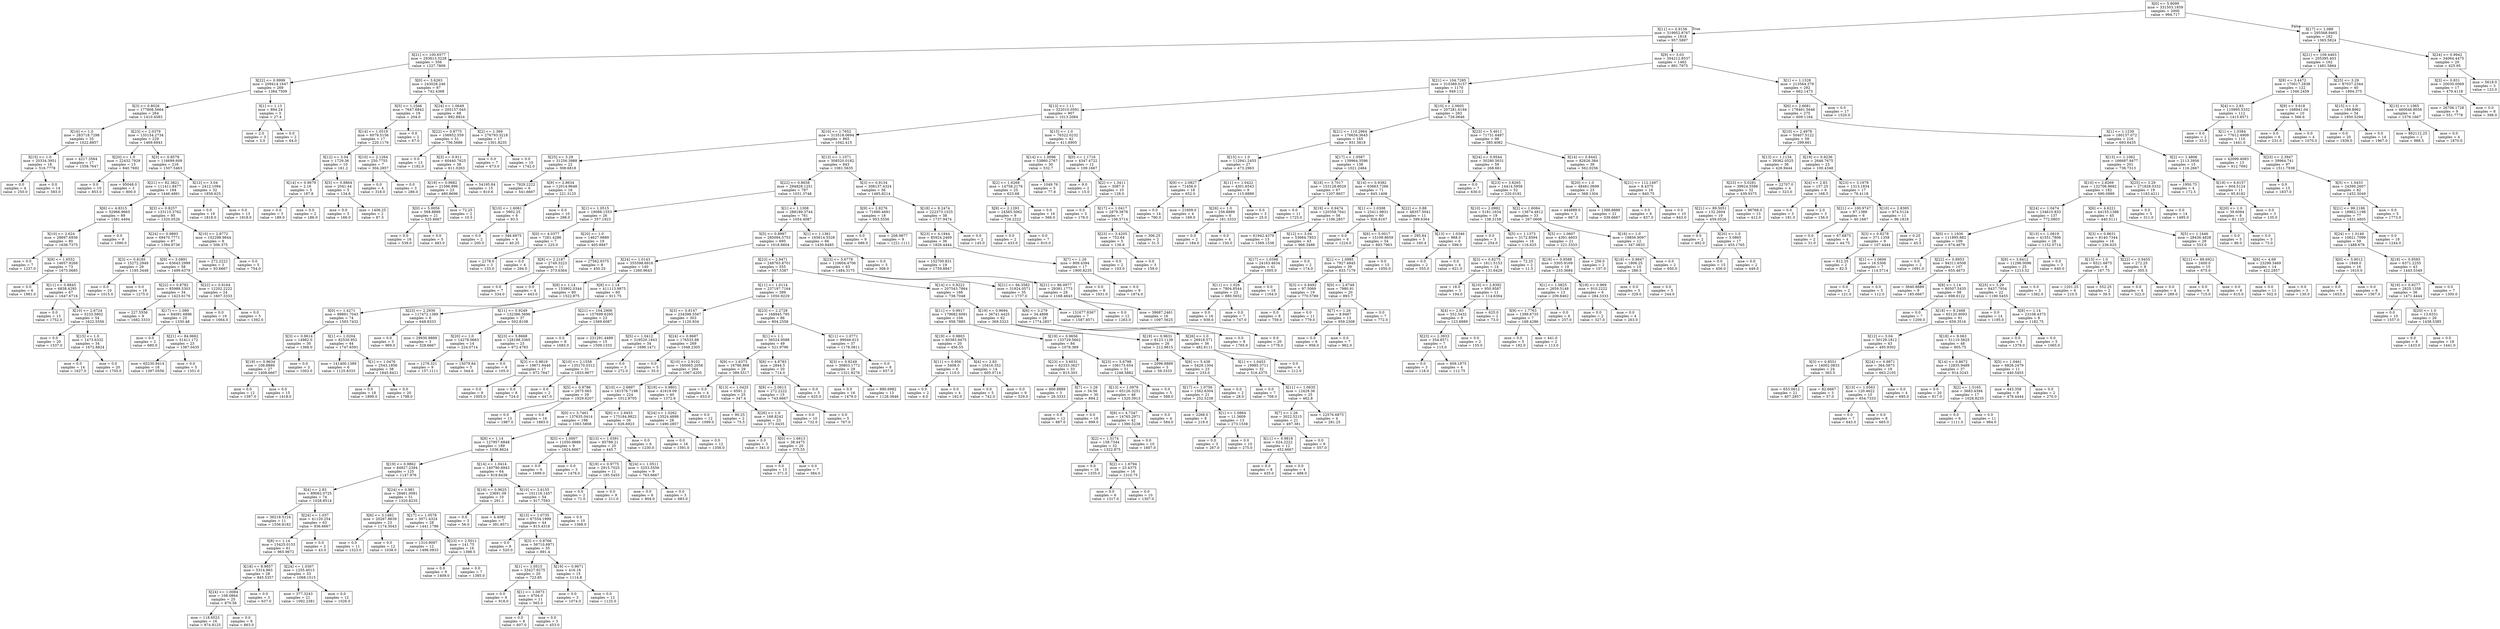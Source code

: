 digraph Tree {
node [shape=box] ;
0 [label="X[0] <= 5.8099\nmse = 331503.1859\nsamples = 2000\nvalue = 994.717"] ;
1 [label="X[11] <= 0.9156\nmse = 319952.8767\nsamples = 1818\nvalue = 957.5897"] ;
0 -> 1 [labeldistance=2.5, labelangle=45, headlabel="True"] ;
2 [label="X[21] <= 100.6577\nmse = 293813.3228\nsamples = 356\nvalue = 1227.7809"] ;
1 -> 2 ;
3 [label="X[22] <= 0.9999\nmse = 209414.1647\nsamples = 269\nvalue = 1384.7509"] ;
2 -> 3 ;
4 [label="X[3] <= 0.8026\nmse = 177808.5664\nsamples = 264\nvalue = 1410.4583"] ;
3 -> 4 ;
5 [label="X[16] <= 1.0\nmse = 283718.7298\nsamples = 35\nvalue = 1022.8857"] ;
4 -> 5 ;
6 [label="X[15] <= 1.0\nmse = 20334.3951\nsamples = 18\nvalue = 516.7778"] ;
5 -> 6 ;
7 [label="mse = 0.0\nsamples = 4\nvalue = 250.0"] ;
6 -> 7 ;
8 [label="mse = 0.0\nsamples = 14\nvalue = 593.0"] ;
6 -> 8 ;
9 [label="mse = 4217.3564\nsamples = 17\nvalue = 1558.7647"] ;
5 -> 9 ;
10 [label="X[23] <= 2.0379\nmse = 135154.2734\nsamples = 229\nvalue = 1469.6943"] ;
4 -> 10 ;
11 [label="X[20] <= 1.0\nmse = 22432.7929\nsamples = 13\nvalue = 840.7692"] ;
10 -> 11 ;
12 [label="mse = 0.0\nsamples = 10\nvalue = 853.0"] ;
11 -> 12 ;
13 [label="mse = 95048.0\nsamples = 3\nvalue = 800.0"] ;
11 -> 13 ;
14 [label="X[3] <= 0.8579\nmse = 116699.609\nsamples = 216\nvalue = 1507.5463"] ;
10 -> 14 ;
15 [label="X[21] <= 82.3821\nmse = 111411.8477\nsamples = 184\nvalue = 1446.4891"] ;
14 -> 15 ;
16 [label="X[6] <= 4.8315\nmse = 52966.9665\nsamples = 89\nvalue = 1581.4494"] ;
15 -> 16 ;
17 [label="X[10] <= 2.624\nmse = 28697.6936\nsamples = 80\nvalue = 1636.7375"] ;
16 -> 17 ;
18 [label="mse = 0.0\nsamples = 7\nvalue = 1237.0"] ;
17 -> 18 ;
19 [label="X[9] <= 1.6552\nmse = 14657.9268\nsamples = 73\nvalue = 1675.0685"] ;
17 -> 19 ;
20 [label="mse = 0.0\nsamples = 6\nvalue = 1981.0"] ;
19 -> 20 ;
21 [label="X[11] <= 0.8845\nmse = 6838.4295\nsamples = 67\nvalue = 1647.6716"] ;
19 -> 21 ;
22 [label="mse = 0.0\nsamples = 13\nvalue = 1752.0"] ;
21 -> 22 ;
23 [label="X[10] <= 2.6724\nmse = 5233.5802\nsamples = 54\nvalue = 1622.5556"] ;
21 -> 23 ;
24 [label="mse = 0.0\nsamples = 20\nvalue = 1537.0"] ;
23 -> 24 ;
25 [label="X[15] <= 1.0\nmse = 1473.6332\nsamples = 34\nvalue = 1672.8824"] ;
23 -> 25 ;
26 [label="mse = 0.0\nsamples = 14\nvalue = 1627.0"] ;
25 -> 26 ;
27 [label="mse = 0.0\nsamples = 20\nvalue = 1705.0"] ;
25 -> 27 ;
28 [label="mse = 0.0\nsamples = 9\nvalue = 1090.0"] ;
16 -> 28 ;
29 [label="X[3] <= 0.8257\nmse = 133115.3762\nsamples = 95\nvalue = 1320.0526"] ;
15 -> 29 ;
30 [label="X[24] <= 0.9893\nmse = 69470.7771\nsamples = 87\nvalue = 1394.8736"] ;
29 -> 30 ;
31 [label="X[3] <= 0.8185\nmse = 15272.2949\nsamples = 29\nvalue = 1185.3448"] ;
30 -> 31 ;
32 [label="mse = 0.0\nsamples = 10\nvalue = 1015.0"] ;
31 -> 32 ;
33 [label="mse = 0.0\nsamples = 19\nvalue = 1275.0"] ;
31 -> 33 ;
34 [label="X[9] <= 3.0891\nmse = 63643.2999\nsamples = 58\nvalue = 1499.6379"] ;
30 -> 34 ;
35 [label="X[22] <= 0.8782\nmse = 85988.5303\nsamples = 34\nvalue = 1423.6176"] ;
34 -> 35 ;
36 [label="mse = 227.5556\nsamples = 9\nvalue = 1682.3333"] ;
35 -> 36 ;
37 [label="X[17] <= 1.089\nmse = 84091.6896\nsamples = 25\nvalue = 1330.48"] ;
35 -> 37 ;
38 [label="mse = 0.0\nsamples = 2\nvalue = 680.0"] ;
37 -> 38 ;
39 [label="X[21] <= 84.9662\nmse = 51411.172\nsamples = 23\nvalue = 1387.0435"] ;
37 -> 39 ;
40 [label="mse = 65230.9414\nsamples = 18\nvalue = 1397.0556"] ;
39 -> 40 ;
41 [label="mse = 0.0\nsamples = 5\nvalue = 1351.0"] ;
39 -> 41 ;
42 [label="X[22] <= 0.9164\nmse = 12202.2222\nsamples = 24\nvalue = 1607.3333"] ;
34 -> 42 ;
43 [label="mse = 0.0\nsamples = 19\nvalue = 1664.0"] ;
42 -> 43 ;
44 [label="mse = 0.0\nsamples = 5\nvalue = 1392.0"] ;
42 -> 44 ;
45 [label="X[10] <= 2.8772\nmse = 102298.9844\nsamples = 8\nvalue = 506.375"] ;
29 -> 45 ;
46 [label="mse = 272.2222\nsamples = 3\nvalue = 93.6667"] ;
45 -> 46 ;
47 [label="mse = 0.0\nsamples = 5\nvalue = 754.0"] ;
45 -> 47 ;
48 [label="X[12] <= 3.04\nmse = 2412.1094\nsamples = 32\nvalue = 1858.625"] ;
14 -> 48 ;
49 [label="mse = 0.0\nsamples = 19\nvalue = 1818.0"] ;
48 -> 49 ;
50 [label="mse = 0.0\nsamples = 13\nvalue = 1918.0"] ;
48 -> 50 ;
51 [label="X[1] <= 1.13\nmse = 894.24\nsamples = 5\nvalue = 27.4"] ;
3 -> 51 ;
52 [label="mse = 2.0\nsamples = 3\nvalue = 3.0"] ;
51 -> 52 ;
53 [label="mse = 0.0\nsamples = 2\nvalue = 64.0"] ;
51 -> 53 ;
54 [label="X[0] <= 3.6263\nmse = 243028.246\nsamples = 87\nvalue = 742.4368"] ;
2 -> 54 ;
55 [label="X[5] <= 1.1046\nmse = 7647.6842\nsamples = 19\nvalue = 204.0"] ;
54 -> 55 ;
56 [label="X[14] <= 1.0519\nmse = 6079.5156\nsamples = 17\nvalue = 220.1176"] ;
55 -> 56 ;
57 [label="X[12] <= 3.04\nmse = 1729.36\nsamples = 10\nvalue = 161.2"] ;
56 -> 57 ;
58 [label="X[14] <= 0.9679\nmse = 2.16\nsamples = 5\nvalue = 187.8"] ;
57 -> 58 ;
59 [label="mse = 0.0\nsamples = 3\nvalue = 189.0"] ;
58 -> 59 ;
60 [label="mse = 0.0\nsamples = 2\nvalue = 186.0"] ;
58 -> 60 ;
61 [label="X[5] <= 0.8864\nmse = 2041.44\nsamples = 5\nvalue = 134.6"] ;
57 -> 61 ;
62 [label="mse = 0.0\nsamples = 3\nvalue = 166.0"] ;
61 -> 62 ;
63 [label="mse = 1406.25\nsamples = 2\nvalue = 87.5"] ;
61 -> 63 ;
64 [label="X[10] <= 2.1264\nmse = 250.7755\nsamples = 7\nvalue = 304.2857"] ;
56 -> 64 ;
65 [label="mse = 0.0\nsamples = 4\nvalue = 318.0"] ;
64 -> 65 ;
66 [label="mse = 0.0\nsamples = 3\nvalue = 286.0"] ;
64 -> 66 ;
67 [label="mse = 0.0\nsamples = 2\nvalue = 67.0"] ;
55 -> 67 ;
68 [label="X[24] <= 1.0649\nmse = 205157.045\nsamples = 68\nvalue = 892.8824"] ;
54 -> 68 ;
69 [label="X[22] <= 0.8775\nmse = 106952.559\nsamples = 51\nvalue = 756.5686"] ;
68 -> 69 ;
70 [label="mse = 0.0\nsamples = 13\nvalue = 1182.0"] ;
69 -> 70 ;
71 [label="X[3] <= 0.911\nmse = 60440.7625\nsamples = 38\nvalue = 611.0263"] ;
69 -> 71 ;
72 [label="X[19] <= 0.9882\nmse = 21596.896\nsamples = 23\nvalue = 480.8696"] ;
71 -> 72 ;
73 [label="X[0] <= 5.0056\nmse = 568.8889\nsamples = 21\nvalue = 525.6667"] ;
72 -> 73 ;
74 [label="mse = 0.0\nsamples = 16\nvalue = 539.0"] ;
73 -> 74 ;
75 [label="mse = 0.0\nsamples = 5\nvalue = 483.0"] ;
73 -> 75 ;
76 [label="mse = 72.25\nsamples = 2\nvalue = 10.5"] ;
72 -> 76 ;
77 [label="mse = 54195.84\nsamples = 15\nvalue = 810.6"] ;
71 -> 77 ;
78 [label="X[2] <= 1.369\nmse = 276793.3218\nsamples = 17\nvalue = 1301.8235"] ;
68 -> 78 ;
79 [label="mse = 0.0\nsamples = 7\nvalue = 673.0"] ;
78 -> 79 ;
80 [label="mse = 0.0\nsamples = 10\nvalue = 1742.0"] ;
78 -> 80 ;
81 [label="X[9] <= 3.03\nmse = 304212.8537\nsamples = 1462\nvalue = 891.7975"] ;
1 -> 81 ;
82 [label="X[21] <= 104.7285\nmse = 310389.0157\nsamples = 1170\nvalue = 949.112"] ;
81 -> 82 ;
83 [label="X[13] <= 1.11\nmse = 322010.0591\nsamples = 907\nvalue = 1013.2084"] ;
82 -> 83 ;
84 [label="X[10] <= 1.7652\nmse = 315518.0694\nsamples = 865\nvalue = 1042.415"] ;
83 -> 84 ;
85 [label="X[25] <= 3.29\nmse = 31256.3988\nsamples = 22\nvalue = 308.6818"] ;
84 -> 85 ;
86 [label="mse = 7929.2222\nsamples = 6\nvalue = 541.6667"] ;
85 -> 86 ;
87 [label="X[9] <= 2.8634\nmse = 12014.9648\nsamples = 16\nvalue = 221.3125"] ;
85 -> 87 ;
88 [label="X[10] <= 1.6061\nmse = 5902.25\nsamples = 6\nvalue = 93.5"] ;
87 -> 88 ;
89 [label="mse = 0.0\nsamples = 2\nvalue = 200.0"] ;
88 -> 89 ;
90 [label="mse = 346.6875\nsamples = 4\nvalue = 40.25"] ;
88 -> 90 ;
91 [label="mse = 0.0\nsamples = 10\nvalue = 298.0"] ;
87 -> 91 ;
92 [label="X[13] <= 1.1071\nmse = 308520.0182\nsamples = 843\nvalue = 1061.5635"] ;
84 -> 92 ;
93 [label="X[22] <= 0.8658\nmse = 294828.1251\nsamples = 787\nvalue = 1031.3748"] ;
92 -> 93 ;
94 [label="X[1] <= 1.0515\nmse = 19088.1553\nsamples = 26\nvalue = 357.1923"] ;
93 -> 94 ;
95 [label="X[0] <= 4.0377\nmse = 7281.4286\nsamples = 7\nvalue = 225.0"] ;
94 -> 95 ;
96 [label="mse = 2178.0\nsamples = 3\nvalue = 133.0"] ;
95 -> 96 ;
97 [label="mse = 0.0\nsamples = 4\nvalue = 294.0"] ;
95 -> 97 ;
98 [label="X[20] <= 1.0\nmse = 14627.9889\nsamples = 19\nvalue = 405.8947"] ;
94 -> 98 ;
99 [label="X[9] <= 2.2187\nmse = 2749.3223\nsamples = 11\nvalue = 373.6364"] ;
98 -> 99 ;
100 [label="mse = 0.0\nsamples = 7\nvalue = 334.0"] ;
99 -> 100 ;
101 [label="mse = 0.0\nsamples = 4\nvalue = 443.0"] ;
99 -> 101 ;
102 [label="mse = 27562.9375\nsamples = 8\nvalue = 450.25"] ;
98 -> 102 ;
103 [label="X[1] <= 1.1308\nmse = 288189.3744\nsamples = 761\nvalue = 1054.4087"] ;
93 -> 103 ;
104 [label="X[5] <= 0.8997\nmse = 285094.5753\nsamples = 695\nvalue = 1018.6604"] ;
103 -> 104 ;
105 [label="X[24] <= 1.0143\nmse = 355598.6916\nsamples = 140\nvalue = 1260.9643"] ;
104 -> 105 ;
106 [label="X[8] <= 1.14\nmse = 153902.0344\nsamples = 80\nvalue = 1522.875"] ;
105 -> 106 ;
107 [label="X[0] <= 1.4271\nmse = 89891.7043\nsamples = 74\nvalue = 1593.7432"] ;
106 -> 107 ;
108 [label="X[3] <= 0.9614\nmse = 14982.0\nsamples = 30\nvalue = 1368.0"] ;
107 -> 108 ;
109 [label="X[19] <= 0.9634\nmse = 108.8889\nsamples = 27\nvalue = 1408.6667"] ;
108 -> 109 ;
110 [label="mse = 0.0\nsamples = 12\nvalue = 1397.0"] ;
109 -> 110 ;
111 [label="mse = 0.0\nsamples = 15\nvalue = 1418.0"] ;
109 -> 111 ;
112 [label="mse = 0.0\nsamples = 3\nvalue = 1002.0"] ;
108 -> 112 ;
113 [label="X[1] <= 1.0204\nmse = 82530.952\nsamples = 44\nvalue = 1747.6591"] ;
107 -> 113 ;
114 [label="mse = 141400.1389\nsamples = 6\nvalue = 1125.8333"] ;
113 -> 114 ;
115 [label="X[1] <= 1.0476\nmse = 2543.1856\nsamples = 38\nvalue = 1845.8421"] ;
113 -> 115 ;
116 [label="mse = 0.0\nsamples = 18\nvalue = 1899.0"] ;
115 -> 116 ;
117 [label="mse = 0.0\nsamples = 20\nvalue = 1798.0"] ;
115 -> 117 ;
118 [label="X[23] <= 2.2936\nmse = 117472.1389\nsamples = 6\nvalue = 648.8333"] ;
106 -> 118 ;
119 [label="mse = 0.0\nsamples = 3\nvalue = 969.0"] ;
118 -> 119 ;
120 [label="mse = 29930.8889\nsamples = 3\nvalue = 328.6667"] ;
118 -> 120 ;
121 [label="X[8] <= 1.14\nmse = 411113.9875\nsamples = 60\nvalue = 911.75"] ;
105 -> 121 ;
122 [label="X[11] <= 0.9249\nmse = 132386.3696\nsamples = 37\nvalue = 502.8108"] ;
121 -> 122 ;
123 [label="X[20] <= 1.0\nmse = 14278.0663\nsamples = 14\nvalue = 224.0714"] ;
122 -> 123 ;
124 [label="mse = 1278.321\nsamples = 9\nvalue = 157.1111"] ;
123 -> 124 ;
125 [label="mse = 15079.84\nsamples = 5\nvalue = 344.6"] ;
123 -> 125 ;
126 [label="X[23] <= 5.8668\nmse = 128198.3365\nsamples = 23\nvalue = 672.4783"] ;
122 -> 126 ;
127 [label="mse = 0.0\nsamples = 6\nvalue = 105.0"] ;
126 -> 127 ;
128 [label="X[3] <= 0.9819\nmse = 19671.9446\nsamples = 17\nvalue = 872.7647"] ;
126 -> 128 ;
129 [label="mse = 0.0\nsamples = 9\nvalue = 1005.0"] ;
128 -> 129 ;
130 [label="mse = 0.0\nsamples = 8\nvalue = 724.0"] ;
128 -> 130 ;
131 [label="X[21] <= 104.2906\nmse = 157699.6295\nsamples = 23\nvalue = 1569.6087"] ;
121 -> 131 ;
132 [label="mse = 0.0\nsamples = 8\nvalue = 1683.0"] ;
131 -> 132 ;
133 [label="mse = 231291.4489\nsamples = 15\nvalue = 1509.1333"] ;
131 -> 133 ;
134 [label="X[23] <= 2.9471\nmse = 248763.8701\nsamples = 555\nvalue = 957.5387"] ;
104 -> 134 ;
135 [label="X[11] <= 1.0114\nmse = 237197.7164\nsamples = 389\nvalue = 1050.9229"] ;
134 -> 135 ;
136 [label="X[3] <= 0.8147\nmse = 234398.5567\nsamples = 303\nvalue = 1120.934"] ;
135 -> 136 ;
137 [label="X[5] <= 1.0412\nmse = 319520.1843\nsamples = 34\nvalue = 1696.1471"] ;
136 -> 137 ;
138 [label="X[10] <= 2.1558\nmse = 135170.0312\nsamples = 31\nvalue = 1833.9677"] ;
137 -> 138 ;
139 [label="mse = 0.0\nsamples = 2\nvalue = 447.0"] ;
138 -> 139 ;
140 [label="X[5] <= 0.9786\nmse = 2675.063\nsamples = 29\nvalue = 1929.6207"] ;
138 -> 140 ;
141 [label="mse = 0.0\nsamples = 13\nvalue = 1987.0"] ;
140 -> 141 ;
142 [label="mse = 0.0\nsamples = 16\nvalue = 1883.0"] ;
140 -> 142 ;
143 [label="mse = 0.0\nsamples = 3\nvalue = 272.0"] ;
137 -> 143 ;
144 [label="X[24] <= 0.9687\nmse = 176533.88\nsamples = 269\nvalue = 1048.2305"] ;
136 -> 144 ;
145 [label="mse = 0.0\nsamples = 5\nvalue = 35.0"] ;
144 -> 145 ;
146 [label="X[10] <= 2.9102\nmse = 160065.2058\nsamples = 264\nvalue = 1067.4205"] ;
144 -> 146 ;
147 [label="X[10] <= 2.6897\nmse = 161576.7198\nsamples = 224\nvalue = 1012.8705"] ;
146 -> 147 ;
148 [label="X[0] <= 3.7461\nmse = 137635.0414\nsamples = 198\nvalue = 1063.5808"] ;
147 -> 148 ;
149 [label="X[8] <= 1.14\nmse = 127957.6848\nsamples = 189\nvalue = 1036.8624"] ;
148 -> 149 ;
150 [label="X[19] <= 0.9862\nmse = 84927.2394\nsamples = 125\nvalue = 1147.976"] ;
149 -> 150 ;
151 [label="X[4] <= 2.83\nmse = 89062.0725\nsamples = 74\nvalue = 1028.8514"] ;
150 -> 151 ;
152 [label="mse = 36218.5124\nsamples = 11\nvalue = 1556.8182"] ;
151 -> 152 ;
153 [label="X[24] <= 1.037\nmse = 41120.254\nsamples = 63\nvalue = 936.6667"] ;
151 -> 153 ;
154 [label="X[8] <= 1.14\nmse = 15425.0153\nsamples = 61\nvalue = 965.9672"] ;
153 -> 154 ;
155 [label="X[18] <= 8.9857\nmse = 5314.963\nsamples = 28\nvalue = 845.5357"] ;
154 -> 155 ;
156 [label="X[24] <= 1.0084\nmse = 108.0864\nsamples = 25\nvalue = 870.56"] ;
155 -> 156 ;
157 [label="mse = 118.6523\nsamples = 16\nvalue = 874.8125"] ;
156 -> 157 ;
158 [label="mse = 0.0\nsamples = 9\nvalue = 863.0"] ;
156 -> 158 ;
159 [label="mse = 0.0\nsamples = 3\nvalue = 637.0"] ;
155 -> 159 ;
160 [label="X[24] <= 1.0307\nmse = 1255.4013\nsamples = 33\nvalue = 1068.1515"] ;
154 -> 160 ;
161 [label="mse = 377.3243\nsamples = 21\nvalue = 1092.2381"] ;
160 -> 161 ;
162 [label="mse = 0.0\nsamples = 12\nvalue = 1026.0"] ;
160 -> 162 ;
163 [label="mse = 0.0\nsamples = 2\nvalue = 43.0"] ;
153 -> 163 ;
164 [label="X[24] <= 0.981\nmse = 28461.0081\nsamples = 51\nvalue = 1320.8235"] ;
150 -> 164 ;
165 [label="X[6] <= 3.1482\nmse = 20267.8639\nsamples = 23\nvalue = 1174.3043"] ;
164 -> 165 ;
166 [label="mse = 0.0\nsamples = 11\nvalue = 1323.0"] ;
165 -> 166 ;
167 [label="mse = 0.0\nsamples = 12\nvalue = 1038.0"] ;
165 -> 167 ;
168 [label="X[17] <= 1.0578\nmse = 3071.4324\nsamples = 28\nvalue = 1441.1786"] ;
164 -> 168 ;
169 [label="mse = 1310.9097\nsamples = 12\nvalue = 1498.0833"] ;
168 -> 169 ;
170 [label="X[23] <= 2.5011\nmse = 141.75\nsamples = 16\nvalue = 1398.5"] ;
168 -> 170 ;
171 [label="mse = 0.0\nsamples = 9\nvalue = 1409.0"] ;
170 -> 171 ;
172 [label="mse = 0.0\nsamples = 7\nvalue = 1385.0"] ;
170 -> 172 ;
173 [label="X[14] <= 1.0414\nmse = 140790.6943\nsamples = 64\nvalue = 819.8438"] ;
149 -> 173 ;
174 [label="X[19] <= 0.9625\nmse = 23691.09\nsamples = 10\nvalue = 291.1"] ;
173 -> 174 ;
175 [label="mse = 0.0\nsamples = 3\nvalue = 56.0"] ;
174 -> 175 ;
176 [label="mse = 4.4082\nsamples = 7\nvalue = 391.8571"] ;
174 -> 176 ;
177 [label="X[10] <= 2.6155\nmse = 101116.1457\nsamples = 54\nvalue = 917.7593"] ;
173 -> 177 ;
178 [label="X[13] <= 1.0735\nmse = 67554.1999\nsamples = 44\nvalue = 815.4318"] ;
177 -> 178 ;
179 [label="mse = 0.0\nsamples = 9\nvalue = 520.0"] ;
178 -> 179 ;
180 [label="X[3] <= 0.8766\nmse = 56710.6971\nsamples = 35\nvalue = 891.4"] ;
178 -> 180 ;
181 [label="X[1] <= 1.0515\nmse = 33427.9275\nsamples = 20\nvalue = 723.85"] ;
180 -> 181 ;
182 [label="mse = 0.0\nsamples = 9\nvalue = 918.0"] ;
181 -> 182 ;
183 [label="X[1] <= 1.0973\nmse = 4704.0\nsamples = 11\nvalue = 565.0"] ;
181 -> 183 ;
184 [label="mse = 0.0\nsamples = 8\nvalue = 607.0"] ;
183 -> 184 ;
185 [label="mse = 0.0\nsamples = 3\nvalue = 453.0"] ;
183 -> 185 ;
186 [label="X[19] <= 0.9671\nmse = 416.16\nsamples = 15\nvalue = 1114.8"] ;
180 -> 186 ;
187 [label="mse = 0.0\nsamples = 3\nvalue = 1074.0"] ;
186 -> 187 ;
188 [label="mse = 0.0\nsamples = 12\nvalue = 1125.0"] ;
186 -> 188 ;
189 [label="mse = 0.0\nsamples = 10\nvalue = 1368.0"] ;
177 -> 189 ;
190 [label="X[5] <= 1.0007\nmse = 11050.8889\nsamples = 9\nvalue = 1624.6667"] ;
148 -> 190 ;
191 [label="mse = 0.0\nsamples = 6\nvalue = 1699.0"] ;
190 -> 191 ;
192 [label="mse = 0.0\nsamples = 3\nvalue = 1476.0"] ;
190 -> 192 ;
193 [label="X[6] <= 2.9453\nmse = 175184.9822\nsamples = 26\nvalue = 626.6923"] ;
147 -> 193 ;
194 [label="X[13] <= 1.0391\nmse = 85788.21\nsamples = 20\nvalue = 445.7"] ;
193 -> 194 ;
195 [label="X[19] <= 0.9775\nmse = 2915.7025\nsamples = 11\nvalue = 185.5455"] ;
194 -> 195 ;
196 [label="mse = 0.0\nsamples = 2\nvalue = 71.0"] ;
195 -> 196 ;
197 [label="mse = 0.0\nsamples = 9\nvalue = 211.0"] ;
195 -> 197 ;
198 [label="X[24] <= 1.0511\nmse = 3253.5556\nsamples = 9\nvalue = 763.6667"] ;
194 -> 198 ;
199 [label="mse = 0.0\nsamples = 6\nvalue = 804.0"] ;
198 -> 199 ;
200 [label="mse = 0.0\nsamples = 3\nvalue = 683.0"] ;
198 -> 200 ;
201 [label="mse = 0.0\nsamples = 6\nvalue = 1230.0"] ;
193 -> 201 ;
202 [label="X[19] <= 0.9801\nmse = 41619.09\nsamples = 40\nvalue = 1372.9"] ;
146 -> 202 ;
203 [label="X[24] <= 1.0262\nmse = 13524.4898\nsamples = 28\nvalue = 1490.2857"] ;
202 -> 203 ;
204 [label="mse = 0.0\nsamples = 16\nvalue = 1591.0"] ;
203 -> 204 ;
205 [label="mse = 0.0\nsamples = 12\nvalue = 1356.0"] ;
203 -> 205 ;
206 [label="mse = 0.0\nsamples = 12\nvalue = 1099.0"] ;
202 -> 206 ;
207 [label="X[23] <= 2.2728\nmse = 168945.795\nsamples = 86\nvalue = 804.2558"] ;
135 -> 207 ;
208 [label="X[1] <= 1.1\nmse = 36524.9588\nsamples = 49\nvalue = 521.9796"] ;
207 -> 208 ;
209 [label="X[9] <= 1.6373\nmse = 16786.868\nsamples = 29\nvalue = 389.5517"] ;
208 -> 209 ;
210 [label="mse = 0.0\nsamples = 4\nvalue = 653.0"] ;
209 -> 210 ;
211 [label="X[13] <= 1.0425\nmse = 6591.2\nsamples = 25\nvalue = 347.4"] ;
209 -> 211 ;
212 [label="mse = 90.25\nsamples = 2\nvalue = 75.5"] ;
211 -> 212 ;
213 [label="X[26] <= 1.0\nmse = 168.8242\nsamples = 23\nvalue = 371.0435"] ;
211 -> 213 ;
214 [label="mse = 0.0\nsamples = 3\nvalue = 341.0"] ;
213 -> 214 ;
215 [label="X[0] <= 1.6613\nmse = 38.4475\nsamples = 20\nvalue = 375.55"] ;
213 -> 215 ;
216 [label="mse = 0.0\nsamples = 13\nvalue = 371.0"] ;
215 -> 216 ;
217 [label="mse = 0.0\nsamples = 7\nvalue = 384.0"] ;
215 -> 217 ;
218 [label="X[6] <= 4.8783\nmse = 2844.5\nsamples = 20\nvalue = 714.0"] ;
208 -> 218 ;
219 [label="X[9] <= 2.0613\nmse = 272.2222\nsamples = 15\nvalue = 743.6667"] ;
218 -> 219 ;
220 [label="mse = 0.0\nsamples = 10\nvalue = 732.0"] ;
219 -> 220 ;
221 [label="mse = 0.0\nsamples = 5\nvalue = 767.0"] ;
219 -> 221 ;
222 [label="mse = 0.0\nsamples = 5\nvalue = 625.0"] ;
218 -> 222 ;
223 [label="X[11] <= 1.0771\nmse = 99046.615\nsamples = 37\nvalue = 1178.0811"] ;
207 -> 223 ;
224 [label="X[3] <= 0.8249\nmse = 30803.1772\nsamples = 29\nvalue = 1321.8276"] ;
223 -> 224 ;
225 [label="mse = 0.0\nsamples = 16\nvalue = 1479.0"] ;
224 -> 225 ;
226 [label="mse = 890.6982\nsamples = 13\nvalue = 1128.3846"] ;
224 -> 226 ;
227 [label="mse = 0.0\nsamples = 8\nvalue = 657.0"] ;
223 -> 227 ;
228 [label="X[14] <= 0.9222\nmse = 207543.7864\nsamples = 166\nvalue = 738.7048"] ;
134 -> 228 ;
229 [label="X[11] <= 0.9917\nmse = 179682.6091\nsamples = 104\nvalue = 958.7885"] ;
228 -> 229 ;
230 [label="X[19] <= 0.9803\nmse = 60383.9475\nsamples = 20\nvalue = 456.55"] ;
229 -> 230 ;
231 [label="X[11] <= 0.956\nmse = 5408.0\nsamples = 6\nvalue = 110.0"] ;
230 -> 231 ;
232 [label="mse = 0.0\nsamples = 2\nvalue = 6.0"] ;
231 -> 232 ;
233 [label="mse = 0.0\nsamples = 4\nvalue = 162.0"] ;
231 -> 233 ;
234 [label="X[4] <= 2.83\nmse = 10416.352\nsamples = 14\nvalue = 605.0714"] ;
230 -> 234 ;
235 [label="mse = 0.0\nsamples = 5\nvalue = 742.0"] ;
234 -> 235 ;
236 [label="mse = 0.0\nsamples = 9\nvalue = 529.0"] ;
234 -> 236 ;
237 [label="X[19] <= 0.9656\nmse = 133729.5662\nsamples = 84\nvalue = 1078.369"] ;
229 -> 237 ;
238 [label="X[23] <= 3.6031\nmse = 62333.3627\nsamples = 33\nvalue = 815.303"] ;
237 -> 238 ;
239 [label="mse = 600.8889\nsamples = 3\nvalue = 26.3333"] ;
238 -> 239 ;
240 [label="X[7] <= 1.26\nmse = 34.56\nsamples = 30\nvalue = 894.2"] ;
238 -> 240 ;
241 [label="mse = 0.0\nsamples = 12\nvalue = 887.0"] ;
240 -> 241 ;
242 [label="mse = 0.0\nsamples = 18\nvalue = 899.0"] ;
240 -> 242 ;
243 [label="X[23] <= 5.6798\nmse = 106173.654\nsamples = 51\nvalue = 1248.5882"] ;
237 -> 243 ;
244 [label="X[13] <= 1.0976\nmse = 65126.3251\nsamples = 46\nvalue = 1320.3913"] ;
243 -> 244 ;
245 [label="X[6] <= 4.7347\nmse = 14765.2971\nsamples = 42\nvalue = 1390.5238"] ;
244 -> 245 ;
246 [label="X[2] <= 1.5174\nmse = 158.7344\nsamples = 32\nvalue = 1322.875"] ;
245 -> 246 ;
247 [label="mse = 0.0\nsamples = 16\nvalue = 1335.0"] ;
246 -> 247 ;
248 [label="X[2] <= 1.6794\nmse = 23.4375\nsamples = 16\nvalue = 1310.75"] ;
246 -> 248 ;
249 [label="mse = 0.0\nsamples = 6\nvalue = 1317.0"] ;
248 -> 249 ;
250 [label="mse = 0.0\nsamples = 10\nvalue = 1307.0"] ;
248 -> 250 ;
251 [label="mse = 0.0\nsamples = 10\nvalue = 1607.0"] ;
245 -> 251 ;
252 [label="mse = 0.0\nsamples = 4\nvalue = 584.0"] ;
244 -> 252 ;
253 [label="mse = 0.0\nsamples = 5\nvalue = 588.0"] ;
243 -> 253 ;
254 [label="X[19] <= 0.9694\nmse = 36741.4425\nsamples = 62\nvalue = 369.5323"] ;
228 -> 254 ;
255 [label="X[19] <= 0.9631\nmse = 8123.1139\nsamples = 26\nvalue = 212.9615"] ;
254 -> 255 ;
256 [label="mse = 2096.8889\nsamples = 3\nvalue = 59.3333"] ;
255 -> 256 ;
257 [label="X[6] <= 5.438\nmse = 5429.1304\nsamples = 23\nvalue = 233.0"] ;
255 -> 257 ;
258 [label="X[17] <= 1.0756\nmse = 1562.6304\nsamples = 21\nvalue = 252.5238"] ;
257 -> 258 ;
259 [label="mse = 2268.0\nsamples = 8\nvalue = 219.0"] ;
258 -> 259 ;
260 [label="X[1] <= 1.0864\nmse = 11.3609\nsamples = 13\nvalue = 273.1538"] ;
258 -> 260 ;
261 [label="mse = 0.0\nsamples = 3\nvalue = 267.0"] ;
260 -> 261 ;
262 [label="mse = 0.0\nsamples = 10\nvalue = 275.0"] ;
260 -> 262 ;
263 [label="mse = 0.0\nsamples = 2\nvalue = 28.0"] ;
257 -> 263 ;
264 [label="X[26] <= 1.0\nmse = 26918.571\nsamples = 36\nvalue = 482.6111"] ;
254 -> 264 ;
265 [label="X[1] <= 1.0453\nmse = 19985.3711\nsamples = 32\nvalue = 516.4375"] ;
264 -> 265 ;
266 [label="mse = 0.0\nsamples = 7\nvalue = 708.0"] ;
265 -> 266 ;
267 [label="X[11] <= 1.0635\nmse = 12429.36\nsamples = 25\nvalue = 462.8"] ;
265 -> 267 ;
268 [label="X[7] <= 1.26\nmse = 3022.5215\nsamples = 21\nvalue = 497.381"] ;
267 -> 268 ;
269 [label="X[11] <= 0.9818\nmse = 624.2222\nsamples = 12\nvalue = 452.6667"] ;
268 -> 269 ;
270 [label="mse = 0.0\nsamples = 8\nvalue = 435.0"] ;
269 -> 270 ;
271 [label="mse = 0.0\nsamples = 4\nvalue = 488.0"] ;
269 -> 271 ;
272 [label="mse = 0.0\nsamples = 9\nvalue = 557.0"] ;
268 -> 272 ;
273 [label="mse = 22576.6875\nsamples = 4\nvalue = 281.25"] ;
267 -> 273 ;
274 [label="mse = 0.0\nsamples = 4\nvalue = 212.0"] ;
264 -> 274 ;
275 [label="X[1] <= 1.1361\nmse = 165614.5528\nsamples = 66\nvalue = 1430.8485"] ;
103 -> 275 ;
276 [label="X[23] <= 5.6778\nmse = 110604.4706\nsamples = 63\nvalue = 1484.3175"] ;
275 -> 276 ;
277 [label="X[21] <= 94.3582\nmse = 31924.0571\nsamples = 35\nvalue = 1737.0"] ;
276 -> 277 ;
278 [label="X[6] <= 3.279\nmse = 34.4898\nsamples = 28\nvalue = 1774.2857"] ;
277 -> 278 ;
279 [label="mse = 0.0\nsamples = 8\nvalue = 1765.0"] ;
278 -> 279 ;
280 [label="mse = 0.0\nsamples = 20\nvalue = 1778.0"] ;
278 -> 280 ;
281 [label="mse = 131677.8367\nsamples = 7\nvalue = 1587.8571"] ;
277 -> 281 ;
282 [label="X[21] <= 86.0977\nmse = 29381.1773\nsamples = 28\nvalue = 1168.4643"] ;
276 -> 282 ;
283 [label="mse = 0.0\nsamples = 12\nvalue = 1263.0"] ;
282 -> 283 ;
284 [label="mse = 39687.2461\nsamples = 16\nvalue = 1097.5625"] ;
282 -> 284 ;
285 [label="mse = 0.0\nsamples = 3\nvalue = 308.0"] ;
275 -> 285 ;
286 [label="X[3] <= 0.9134\nmse = 308137.4324\nsamples = 56\nvalue = 1485.8214"] ;
92 -> 286 ;
287 [label="X[9] <= 2.8276\nmse = 71690.4691\nsamples = 18\nvalue = 953.5556"] ;
286 -> 287 ;
288 [label="mse = 0.0\nsamples = 9\nvalue = 686.0"] ;
287 -> 288 ;
289 [label="mse = 208.9877\nsamples = 9\nvalue = 1221.1111"] ;
287 -> 289 ;
290 [label="X[18] <= 8.2474\nmse = 222373.1025\nsamples = 38\nvalue = 1737.9474"] ;
286 -> 290 ;
291 [label="X[23] <= 4.1944\nmse = 85924.2469\nsamples = 36\nvalue = 1826.4444"] ;
290 -> 291 ;
292 [label="mse = 152700.831\nsamples = 19\nvalue = 1759.8947"] ;
291 -> 292 ;
293 [label="X[7] <= 1.26\nmse = 809.4394\nsamples = 17\nvalue = 1900.8235"] ;
291 -> 293 ;
294 [label="mse = 0.0\nsamples = 8\nvalue = 1931.0"] ;
293 -> 294 ;
295 [label="mse = 0.0\nsamples = 9\nvalue = 1874.0"] ;
293 -> 295 ;
296 [label="mse = 0.0\nsamples = 2\nvalue = 145.0"] ;
290 -> 296 ;
297 [label="X[15] <= 1.0\nmse = 76322.0232\nsamples = 42\nvalue = 411.6905"] ;
83 -> 297 ;
298 [label="X[14] <= 1.0096\nmse = 53860.2767\nsamples = 30\nvalue = 532.7"] ;
297 -> 298 ;
299 [label="X[2] <= 1.6268\nmse = 14758.2176\nsamples = 25\nvalue = 623.68"] ;
298 -> 299 ;
300 [label="X[9] <= 2.1293\nmse = 24565.5062\nsamples = 9\nvalue = 726.2222"] ;
299 -> 300 ;
301 [label="mse = 0.0\nsamples = 2\nvalue = 433.0"] ;
300 -> 301 ;
302 [label="mse = 0.0\nsamples = 7\nvalue = 810.0"] ;
300 -> 302 ;
303 [label="mse = 0.0\nsamples = 16\nvalue = 566.0"] ;
299 -> 303 ;
304 [label="mse = 1049.76\nsamples = 5\nvalue = 77.8"] ;
298 -> 304 ;
305 [label="X[0] <= 1.1716\nmse = 4347.4722\nsamples = 12\nvalue = 109.1667"] ;
297 -> 305 ;
306 [label="mse = 9.0\nsamples = 2\nvalue = 15.0"] ;
305 -> 306 ;
307 [label="X[2] <= 1.3411\nmse = 3087.0\nsamples = 10\nvalue = 128.0"] ;
305 -> 307 ;
308 [label="mse = 0.0\nsamples = 3\nvalue = 178.0"] ;
307 -> 308 ;
309 [label="X[17] <= 1.0417\nmse = 2879.3878\nsamples = 7\nvalue = 106.5714"] ;
307 -> 309 ;
310 [label="X[23] <= 3.4205\nmse = 752.64\nsamples = 5\nvalue = 136.6"] ;
309 -> 310 ;
311 [label="mse = 0.0\nsamples = 2\nvalue = 103.0"] ;
310 -> 311 ;
312 [label="mse = 0.0\nsamples = 3\nvalue = 159.0"] ;
310 -> 312 ;
313 [label="mse = 306.25\nsamples = 2\nvalue = 31.5"] ;
309 -> 313 ;
314 [label="X[10] <= 2.0605\nmse = 207281.6194\nsamples = 263\nvalue = 728.0646"] ;
82 -> 314 ;
315 [label="X[21] <= 110.2964\nmse = 176634.3645\nsamples = 165\nvalue = 931.5818"] ;
314 -> 315 ;
316 [label="X[15] <= 1.0\nmse = 112941.2455\nsamples = 27\nvalue = 473.2963"] ;
315 -> 316 ;
317 [label="X[9] <= 2.0827\nmse = 71456.0\nsamples = 18\nvalue = 652.0"] ;
316 -> 317 ;
318 [label="mse = 0.0\nsamples = 14\nvalue = 790.0"] ;
317 -> 318 ;
319 [label="mse = 21609.0\nsamples = 4\nvalue = 169.0"] ;
317 -> 319 ;
320 [label="X[11] <= 1.0422\nmse = 4301.6543\nsamples = 9\nvalue = 115.8889"] ;
316 -> 320 ;
321 [label="X[26] <= 1.0\nmse = 256.8889\nsamples = 6\nvalue = 161.3333"] ;
320 -> 321 ;
322 [label="mse = 0.0\nsamples = 2\nvalue = 184.0"] ;
321 -> 322 ;
323 [label="mse = 0.0\nsamples = 4\nvalue = 150.0"] ;
321 -> 323 ;
324 [label="mse = 0.0\nsamples = 3\nvalue = 25.0"] ;
320 -> 324 ;
325 [label="X[17] <= 1.0587\nmse = 139964.3596\nsamples = 138\nvalue = 1021.2464"] ;
315 -> 325 ;
326 [label="X[18] <= 3.7017\nmse = 153128.8029\nsamples = 67\nvalue = 1207.8657"] ;
325 -> 326 ;
327 [label="mse = 0.0\nsamples = 11\nvalue = 1725.0"] ;
326 -> 327 ;
328 [label="X[19] <= 0.9474\nmse = 120358.7041\nsamples = 56\nvalue = 1106.2857"] ;
326 -> 328 ;
329 [label="mse = 61942.4379\nsamples = 13\nvalue = 1569.1538"] ;
328 -> 329 ;
330 [label="X[12] <= 3.04\nmse = 53664.7853\nsamples = 43\nvalue = 966.3488"] ;
328 -> 330 ;
331 [label="X[17] <= 1.0398\nmse = 24163.4634\nsamples = 41\nvalue = 1005.0"] ;
330 -> 331 ;
332 [label="X[11] <= 1.026\nmse = 7804.8544\nsamples = 23\nvalue = 880.5652"] ;
331 -> 332 ;
333 [label="mse = 0.0\nsamples = 16\nvalue = 939.0"] ;
332 -> 333 ;
334 [label="mse = 0.0\nsamples = 7\nvalue = 747.0"] ;
332 -> 334 ;
335 [label="mse = 0.0\nsamples = 18\nvalue = 1164.0"] ;
331 -> 335 ;
336 [label="mse = 0.0\nsamples = 2\nvalue = 174.0"] ;
330 -> 336 ;
337 [label="X[14] <= 0.9382\nmse = 63663.7266\nsamples = 71\nvalue = 845.1408"] ;
325 -> 337 ;
338 [label="X[1] <= 1.0308\nmse = 23411.9831\nsamples = 60\nvalue = 926.8167"] ;
337 -> 338 ;
339 [label="mse = 0.0\nsamples = 6\nvalue = 1224.0"] ;
338 -> 339 ;
340 [label="X[6] <= 5.0017\nmse = 15109.8659\nsamples = 54\nvalue = 893.7963"] ;
338 -> 340 ;
341 [label="X[1] <= 1.0985\nmse = 7927.4845\nsamples = 39\nvalue = 833.7179"] ;
340 -> 341 ;
342 [label="X[3] <= 0.8492\nmse = 97.5069\nsamples = 19\nvalue = 770.5789"] ;
341 -> 342 ;
343 [label="mse = 0.0\nsamples = 8\nvalue = 759.0"] ;
342 -> 343 ;
344 [label="mse = 0.0\nsamples = 11\nvalue = 779.0"] ;
342 -> 344 ;
345 [label="X[0] <= 2.6748\nmse = 7980.91\nsamples = 20\nvalue = 893.7"] ;
341 -> 345 ;
346 [label="X[7] <= 1.26\nmse = 8.9467\nsamples = 13\nvalue = 959.2308"] ;
345 -> 346 ;
347 [label="mse = 0.0\nsamples = 6\nvalue = 956.0"] ;
346 -> 347 ;
348 [label="mse = 0.0\nsamples = 7\nvalue = 962.0"] ;
346 -> 348 ;
349 [label="mse = 0.0\nsamples = 7\nvalue = 772.0"] ;
345 -> 349 ;
350 [label="mse = 0.0\nsamples = 15\nvalue = 1050.0"] ;
340 -> 350 ;
351 [label="X[22] <= 0.88\nmse = 48357.5041\nsamples = 11\nvalue = 399.6364"] ;
337 -> 351 ;
352 [label="mse = 295.84\nsamples = 5\nvalue = 160.4"] ;
351 -> 352 ;
353 [label="X[13] <= 1.0346\nmse = 968.0\nsamples = 6\nvalue = 599.0"] ;
351 -> 353 ;
354 [label="mse = 0.0\nsamples = 2\nvalue = 555.0"] ;
353 -> 354 ;
355 [label="mse = 0.0\nsamples = 4\nvalue = 621.0"] ;
353 -> 355 ;
356 [label="X[23] <= 5.4611\nmse = 71731.6497\nsamples = 98\nvalue = 385.4082"] ;
314 -> 356 ;
357 [label="X[24] <= 0.9544\nmse = 30280.5631\nsamples = 59\nvalue = 268.661"] ;
356 -> 357 ;
358 [label="mse = 0.0\nsamples = 7\nvalue = 630.0"] ;
357 -> 358 ;
359 [label="X[23] <= 3.8265\nmse = 14414.5958\nsamples = 52\nvalue = 220.0192"] ;
357 -> 359 ;
360 [label="X[10] <= 2.0992\nmse = 5181.1634\nsamples = 19\nvalue = 138.3158"] ;
359 -> 360 ;
361 [label="mse = 0.0\nsamples = 3\nvalue = 254.0"] ;
360 -> 361 ;
362 [label="X[5] <= 1.1373\nmse = 3172.8594\nsamples = 16\nvalue = 116.625"] ;
360 -> 362 ;
363 [label="X[3] <= 0.8275\nmse = 1811.5153\nsamples = 14\nvalue = 131.6429"] ;
362 -> 363 ;
364 [label="mse = 18.0\nsamples = 3\nvalue = 194.0"] ;
363 -> 364 ;
365 [label="X[10] <= 2.8392\nmse = 950.9587\nsamples = 11\nvalue = 114.6364"] ;
363 -> 365 ;
366 [label="X[4] <= 2.83\nmse = 552.5432\nsamples = 9\nvalue = 123.8889"] ;
365 -> 366 ;
367 [label="X[23] <= 2.3933\nmse = 354.8571\nsamples = 7\nvalue = 115.0"] ;
366 -> 367 ;
368 [label="mse = 0.0\nsamples = 3\nvalue = 118.0"] ;
367 -> 368 ;
369 [label="mse = 609.1875\nsamples = 4\nvalue = 112.75"] ;
367 -> 369 ;
370 [label="mse = 0.0\nsamples = 2\nvalue = 155.0"] ;
366 -> 370 ;
371 [label="mse = 625.0\nsamples = 2\nvalue = 73.0"] ;
365 -> 371 ;
372 [label="mse = 72.25\nsamples = 2\nvalue = 11.5"] ;
362 -> 372 ;
373 [label="X[2] <= 1.6084\nmse = 13674.4812\nsamples = 33\nvalue = 267.0606"] ;
359 -> 373 ;
374 [label="X[5] <= 1.0607\nmse = 4391.4603\nsamples = 21\nvalue = 221.3333"] ;
373 -> 374 ;
375 [label="X[19] <= 0.9588\nmse = 3305.9169\nsamples = 19\nvalue = 233.3684"] ;
374 -> 375 ;
376 [label="X[1] <= 1.0825\nmse = 2659.5148\nsamples = 13\nvalue = 209.8462"] ;
375 -> 376 ;
377 [label="X[9] <= 1.7763\nmse = 1399.6735\nsamples = 7\nvalue = 169.4286"] ;
376 -> 377 ;
378 [label="mse = 0.0\nsamples = 5\nvalue = 192.0"] ;
377 -> 378 ;
379 [label="mse = 441.0\nsamples = 2\nvalue = 113.0"] ;
377 -> 379 ;
380 [label="mse = 0.0\nsamples = 6\nvalue = 257.0"] ;
376 -> 380 ;
381 [label="X[19] <= 0.969\nmse = 910.2222\nsamples = 6\nvalue = 284.3333"] ;
375 -> 381 ;
382 [label="mse = 0.0\nsamples = 2\nvalue = 327.0"] ;
381 -> 382 ;
383 [label="mse = 0.0\nsamples = 4\nvalue = 263.0"] ;
381 -> 383 ;
384 [label="mse = 256.0\nsamples = 2\nvalue = 107.0"] ;
374 -> 384 ;
385 [label="X[16] <= 1.0\nmse = 19856.9097\nsamples = 12\nvalue = 347.0833"] ;
373 -> 385 ;
386 [label="X[19] <= 0.9847\nmse = 1806.25\nsamples = 10\nvalue = 286.5"] ;
385 -> 386 ;
387 [label="mse = 0.0\nsamples = 5\nvalue = 329.0"] ;
386 -> 387 ;
388 [label="mse = 0.0\nsamples = 5\nvalue = 244.0"] ;
386 -> 388 ;
389 [label="mse = 0.0\nsamples = 2\nvalue = 650.0"] ;
385 -> 389 ;
390 [label="X[14] <= 0.8442\nmse = 82626.384\nsamples = 39\nvalue = 562.0256"] ;
356 -> 390 ;
391 [label="X[20] <= 1.0\nmse = 48461.0699\nsamples = 23\nvalue = 368.1304"] ;
390 -> 391 ;
392 [label="mse = 444889.0\nsamples = 2\nvalue = 667.0"] ;
391 -> 392 ;
393 [label="mse = 1388.8889\nsamples = 21\nvalue = 339.6667"] ;
391 -> 393 ;
394 [label="X[21] <= 112.1497\nmse = 8.4375\nsamples = 16\nvalue = 840.75"] ;
390 -> 394 ;
395 [label="mse = 0.0\nsamples = 6\nvalue = 837.0"] ;
394 -> 395 ;
396 [label="mse = 0.0\nsamples = 10\nvalue = 843.0"] ;
394 -> 396 ;
397 [label="X[1] <= 1.1328\nmse = 213564.379\nsamples = 292\nvalue = 662.1473"] ;
81 -> 397 ;
398 [label="X[6] <= 2.6681\nmse = 178461.5646\nsamples = 275\nvalue = 609.1164"] ;
397 -> 398 ;
399 [label="X[10] <= 2.4978\nmse = 50407.5122\nsamples = 59\nvalue = 299.661"] ;
398 -> 399 ;
400 [label="X[13] <= 1.1134\nmse = 39362.0525\nsamples = 36\nvalue = 426.9444"] ;
399 -> 400 ;
401 [label="X[23] <= 5.0281\nmse = 39924.5586\nsamples = 32\nvalue = 439.9375"] ;
400 -> 401 ;
402 [label="X[21] <= 89.5051\nmse = 132.2604\nsamples = 19\nvalue = 459.0526"] ;
401 -> 402 ;
403 [label="mse = 0.0\nsamples = 2\nvalue = 492.0"] ;
402 -> 403 ;
404 [label="X[20] <= 1.0\nmse = 5.0865\nsamples = 17\nvalue = 455.1765"] ;
402 -> 404 ;
405 [label="mse = 0.0\nsamples = 15\nvalue = 456.0"] ;
404 -> 405 ;
406 [label="mse = 0.0\nsamples = 2\nvalue = 449.0"] ;
404 -> 406 ;
407 [label="mse = 96768.0\nsamples = 13\nvalue = 412.0"] ;
401 -> 407 ;
408 [label="mse = 22707.0\nsamples = 4\nvalue = 323.0"] ;
400 -> 408 ;
409 [label="X[19] <= 0.9236\nmse = 2646.7675\nsamples = 23\nvalue = 100.4348"] ;
399 -> 409 ;
410 [label="X[4] <= 2.83\nmse = 157.25\nsamples = 6\nvalue = 168.5"] ;
409 -> 410 ;
411 [label="mse = 0.0\nsamples = 3\nvalue = 181.0"] ;
410 -> 411 ;
412 [label="mse = 2.0\nsamples = 3\nvalue = 156.0"] ;
410 -> 412 ;
413 [label="X[23] <= 3.1978\nmse = 1313.1834\nsamples = 17\nvalue = 76.4118"] ;
409 -> 413 ;
414 [label="X[21] <= 100.9747\nmse = 87.1389\nsamples = 6\nvalue = 40.1667"] ;
413 -> 414 ;
415 [label="mse = 0.0\nsamples = 2\nvalue = 31.0"] ;
414 -> 415 ;
416 [label="mse = 67.6875\nsamples = 4\nvalue = 44.75"] ;
414 -> 416 ;
417 [label="X[10] <= 2.8385\nmse = 874.5124\nsamples = 11\nvalue = 96.1818"] ;
413 -> 417 ;
418 [label="X[3] <= 0.8278\nmse = 371.1358\nsamples = 9\nvalue = 107.4444"] ;
417 -> 418 ;
419 [label="mse = 812.25\nsamples = 2\nvalue = 82.5"] ;
418 -> 419 ;
420 [label="X[1] <= 1.0606\nmse = 16.5306\nsamples = 7\nvalue = 114.5714"] ;
418 -> 420 ;
421 [label="mse = 0.0\nsamples = 2\nvalue = 121.0"] ;
420 -> 421 ;
422 [label="mse = 0.0\nsamples = 5\nvalue = 112.0"] ;
420 -> 422 ;
423 [label="mse = 0.25\nsamples = 2\nvalue = 45.5"] ;
417 -> 423 ;
424 [label="X[1] <= 1.1239\nmse = 180137.072\nsamples = 216\nvalue = 693.6435"] ;
398 -> 424 ;
425 [label="X[13] <= 1.1062\nmse = 166687.9477\nsamples = 201\nvalue = 736.7313"] ;
424 -> 425 ;
426 [label="X[10] <= 2.8269\nmse = 132706.9682\nsamples = 182\nvalue = 690.0989"] ;
425 -> 426 ;
427 [label="X[24] <= 1.0474\nmse = 134610.833\nsamples = 137\nvalue = 772.0803"] ;
426 -> 427 ;
428 [label="X[0] <= 1.1936\nmse = 111895.882\nsamples = 109\nvalue = 674.4679"] ;
427 -> 428 ;
429 [label="mse = 0.0\nsamples = 2\nvalue = 1691.0"] ;
428 -> 429 ;
430 [label="X[22] <= 0.8953\nmse = 94311.6508\nsamples = 107\nvalue = 655.4673"] ;
428 -> 430 ;
431 [label="mse = 3640.8889\nsamples = 9\nvalue = 185.6667"] ;
430 -> 431 ;
432 [label="X[8] <= 1.14\nmse = 80507.5435\nsamples = 98\nvalue = 698.6122"] ;
430 -> 432 ;
433 [label="mse = 0.0\nsamples = 7\nvalue = 1209.0"] ;
432 -> 433 ;
434 [label="X[18] <= 8.2468\nmse = 65120.9093\nsamples = 91\nvalue = 659.3516"] ;
432 -> 434 ;
435 [label="X[12] <= 3.04\nmse = 30129.1812\nsamples = 43\nvalue = 495.9302"] ;
434 -> 435 ;
436 [label="X[3] <= 0.8551\nmse = 14002.0833\nsamples = 24\nvalue = 363.5"] ;
435 -> 436 ;
437 [label="mse = 653.0612\nsamples = 21\nvalue = 407.2857"] ;
436 -> 437 ;
438 [label="mse = 82.6667\nsamples = 3\nvalue = 57.0"] ;
436 -> 438 ;
439 [label="X[24] <= 0.9871\nmse = 364.5873\nsamples = 19\nvalue = 663.2105"] ;
435 -> 439 ;
440 [label="X[13] <= 1.0563\nmse = 120.4622\nsamples = 15\nvalue = 654.7333"] ;
439 -> 440 ;
441 [label="mse = 0.0\nsamples = 7\nvalue = 643.0"] ;
440 -> 441 ;
442 [label="mse = 0.0\nsamples = 8\nvalue = 665.0"] ;
440 -> 442 ;
443 [label="mse = 0.0\nsamples = 4\nvalue = 695.0"] ;
439 -> 443 ;
444 [label="X[18] <= 9.063\nmse = 51110.5625\nsamples = 48\nvalue = 805.75"] ;
434 -> 444 ;
445 [label="X[14] <= 0.8672\nmse = 12835.9489\nsamples = 37\nvalue = 914.3243"] ;
444 -> 445 ;
446 [label="mse = 0.0\nsamples = 20\nvalue = 817.0"] ;
445 -> 446 ;
447 [label="X[2] <= 1.5165\nmse = 3683.4394\nsamples = 17\nvalue = 1028.8235"] ;
445 -> 447 ;
448 [label="mse = 0.0\nsamples = 6\nvalue = 1111.0"] ;
447 -> 448 ;
449 [label="mse = 0.0\nsamples = 11\nvalue = 984.0"] ;
447 -> 449 ;
450 [label="X[5] <= 1.0461\nmse = 6826.2479\nsamples = 11\nvalue = 440.5455"] ;
444 -> 450 ;
451 [label="mse = 443.358\nsamples = 9\nvalue = 478.4444"] ;
450 -> 451 ;
452 [label="mse = 0.0\nsamples = 2\nvalue = 270.0"] ;
450 -> 452 ;
453 [label="X[13] <= 1.0819\nmse = 41551.7806\nsamples = 28\nvalue = 1152.0714"] ;
427 -> 453 ;
454 [label="X[9] <= 3.6412\nmse = 11296.0096\nsamples = 25\nvalue = 1213.52"] ;
453 -> 454 ;
455 [label="X[25] <= 3.29\nmse = 8437.7934\nsamples = 22\nvalue = 1190.5455"] ;
454 -> 455 ;
456 [label="mse = 0.0\nsamples = 14\nvalue = 1195.0"] ;
455 -> 456 ;
457 [label="X[8] <= 1.14\nmse = 23108.4375\nsamples = 8\nvalue = 1182.75"] ;
455 -> 457 ;
458 [label="mse = 0.0\nsamples = 3\nvalue = 1379.0"] ;
457 -> 458 ;
459 [label="mse = 0.0\nsamples = 5\nvalue = 1065.0"] ;
457 -> 459 ;
460 [label="mse = 0.0\nsamples = 3\nvalue = 1382.0"] ;
454 -> 460 ;
461 [label="mse = 0.0\nsamples = 3\nvalue = 640.0"] ;
453 -> 461 ;
462 [label="X[6] <= 4.6221\nmse = 44155.1388\nsamples = 45\nvalue = 440.5111"] ;
426 -> 462 ;
463 [label="X[3] <= 0.8631\nmse = 8140.7344\nsamples = 16\nvalue = 236.625"] ;
462 -> 463 ;
464 [label="X[15] <= 1.0\nmse = 6521.6875\nsamples = 8\nvalue = 167.75"] ;
463 -> 464 ;
465 [label="mse = 1201.25\nsamples = 6\nvalue = 210.5"] ;
464 -> 465 ;
466 [label="mse = 552.25\nsamples = 2\nvalue = 39.5"] ;
464 -> 466 ;
467 [label="X[22] <= 0.9455\nmse = 272.25\nsamples = 8\nvalue = 305.5"] ;
463 -> 467 ;
468 [label="mse = 0.0\nsamples = 4\nvalue = 322.0"] ;
467 -> 468 ;
469 [label="mse = 0.0\nsamples = 4\nvalue = 289.0"] ;
467 -> 469 ;
470 [label="X[5] <= 1.1446\nmse = 28436.4828\nsamples = 29\nvalue = 553.0"] ;
462 -> 470 ;
471 [label="X[21] <= 89.6921\nmse = 2400.0\nsamples = 15\nvalue = 675.0"] ;
470 -> 471 ;
472 [label="mse = 0.0\nsamples = 9\nvalue = 715.0"] ;
471 -> 472 ;
473 [label="mse = 0.0\nsamples = 6\nvalue = 615.0"] ;
471 -> 473 ;
474 [label="X[6] <= 4.69\nmse = 23299.3469\nsamples = 14\nvalue = 422.2857"] ;
470 -> 474 ;
475 [label="mse = 0.0\nsamples = 11\nvalue = 502.0"] ;
474 -> 475 ;
476 [label="mse = 0.0\nsamples = 3\nvalue = 130.0"] ;
474 -> 476 ;
477 [label="X[25] <= 3.29\nmse = 271828.0332\nsamples = 19\nvalue = 1183.4211"] ;
425 -> 477 ;
478 [label="mse = 0.0\nsamples = 5\nvalue = 311.0"] ;
477 -> 478 ;
479 [label="mse = 0.0\nsamples = 14\nvalue = 1495.0"] ;
477 -> 479 ;
480 [label="X[2] <= 1.4806\nmse = 2113.3956\nsamples = 15\nvalue = 116.2667"] ;
424 -> 480 ;
481 [label="mse = 1950.75\nsamples = 4\nvalue = 172.5"] ;
480 -> 481 ;
482 [label="X[18] <= 6.6157\nmse = 604.5124\nsamples = 11\nvalue = 95.8182"] ;
480 -> 482 ;
483 [label="X[20] <= 1.0\nmse = 39.6094\nsamples = 8\nvalue = 81.125"] ;
482 -> 483 ;
484 [label="mse = 0.0\nsamples = 5\nvalue = 86.0"] ;
483 -> 484 ;
485 [label="mse = 0.0\nsamples = 3\nvalue = 73.0"] ;
483 -> 485 ;
486 [label="mse = 0.0\nsamples = 3\nvalue = 135.0"] ;
482 -> 486 ;
487 [label="mse = 0.0\nsamples = 17\nvalue = 1520.0"] ;
397 -> 487 ;
488 [label="X[17] <= 1.089\nmse = 295568.9465\nsamples = 182\nvalue = 1365.5824"] ;
0 -> 488 [labeldistance=2.5, labelangle=-45, headlabel="False"] ;
489 [label="X[21] <= 109.4463\nmse = 205395.403\nsamples = 162\nvalue = 1481.5864"] ;
488 -> 489 ;
490 [label="X[9] <= 3.4472\nmse = 170017.2838\nsamples = 122\nvalue = 1346.2459"] ;
489 -> 490 ;
491 [label="X[4] <= 2.83\nmse = 110995.5332\nsamples = 112\nvalue = 1415.8571"] ;
490 -> 491 ;
492 [label="mse = 0.0\nsamples = 2\nvalue = 33.0"] ;
491 -> 492 ;
493 [label="X[1] <= 1.0384\nmse = 77612.4909\nsamples = 110\nvalue = 1441.0"] ;
491 -> 493 ;
494 [label="mse = 42099.4083\nsamples = 13\nvalue = 912.7692"] ;
493 -> 494 ;
495 [label="X[23] <= 2.3947\nmse = 39964.741\nsamples = 97\nvalue = 1511.7938"] ;
493 -> 495 ;
496 [label="mse = 0.0\nsamples = 15\nvalue = 1837.0"] ;
495 -> 496 ;
497 [label="X[5] <= 1.0433\nmse = 24390.2607\nsamples = 82\nvalue = 1452.3049"] ;
495 -> 497 ;
498 [label="X[21] <= 99.2186\nmse = 18862.1198\nsamples = 77\nvalue = 1431.4805"] ;
497 -> 498 ;
499 [label="X[24] <= 1.0149\nmse = 10621.7099\nsamples = 59\nvalue = 1488.678"] ;
498 -> 499 ;
500 [label="X[0] <= 5.9012\nmse = 1849.0\nsamples = 16\nvalue = 1610.0"] ;
499 -> 500 ;
501 [label="mse = 0.0\nsamples = 8\nvalue = 1653.0"] ;
500 -> 501 ;
502 [label="mse = 0.0\nsamples = 8\nvalue = 1567.0"] ;
500 -> 502 ;
503 [label="X[19] <= 0.9585\nmse = 6371.2255\nsamples = 43\nvalue = 1443.5349"] ;
499 -> 503 ;
504 [label="X[19] <= 0.9277\nmse = 2825.1358\nsamples = 36\nvalue = 1471.4444"] ;
503 -> 504 ;
505 [label="mse = 0.0\nsamples = 10\nvalue = 1557.0"] ;
504 -> 505 ;
506 [label="X[20] <= 1.0\nmse = 13.6331\nsamples = 26\nvalue = 1438.5385"] ;
504 -> 506 ;
507 [label="mse = 0.0\nsamples = 8\nvalue = 1433.0"] ;
506 -> 507 ;
508 [label="mse = 0.0\nsamples = 18\nvalue = 1441.0"] ;
506 -> 508 ;
509 [label="mse = 0.0\nsamples = 7\nvalue = 1300.0"] ;
503 -> 509 ;
510 [label="mse = 0.0\nsamples = 18\nvalue = 1244.0"] ;
498 -> 510 ;
511 [label="mse = 0.0\nsamples = 5\nvalue = 1773.0"] ;
497 -> 511 ;
512 [label="X[9] <= 3.618\nmse = 168941.04\nsamples = 10\nvalue = 566.6"] ;
490 -> 512 ;
513 [label="mse = 0.0\nsamples = 6\nvalue = 231.0"] ;
512 -> 513 ;
514 [label="mse = 0.0\nsamples = 4\nvalue = 1070.0"] ;
512 -> 514 ;
515 [label="X[25] <= 3.29\nmse = 87037.2344\nsamples = 40\nvalue = 1894.375"] ;
489 -> 515 ;
516 [label="X[15] <= 1.0\nmse = 189.8962\nsamples = 34\nvalue = 1950.5294"] ;
515 -> 516 ;
517 [label="mse = 0.0\nsamples = 20\nvalue = 1939.0"] ;
516 -> 517 ;
518 [label="mse = 0.0\nsamples = 14\nvalue = 1967.0"] ;
516 -> 518 ;
519 [label="X[13] <= 1.1065\nmse = 460046.8056\nsamples = 6\nvalue = 1576.1667"] ;
515 -> 519 ;
520 [label="mse = 862112.25\nsamples = 2\nvalue = 988.5"] ;
519 -> 520 ;
521 [label="mse = 0.0\nsamples = 4\nvalue = 1870.0"] ;
519 -> 521 ;
522 [label="X[24] <= 0.9942\nmse = 34064.4475\nsamples = 20\nvalue = 425.95"] ;
488 -> 522 ;
523 [label="X[3] <= 0.831\nmse = 20030.0069\nsamples = 17\nvalue = 479.4118"] ;
522 -> 523 ;
524 [label="mse = 26706.1728\nsamples = 9\nvalue = 551.7778"] ;
523 -> 524 ;
525 [label="mse = 0.0\nsamples = 8\nvalue = 398.0"] ;
523 -> 525 ;
526 [label="mse = 5618.0\nsamples = 3\nvalue = 123.0"] ;
522 -> 526 ;
}
